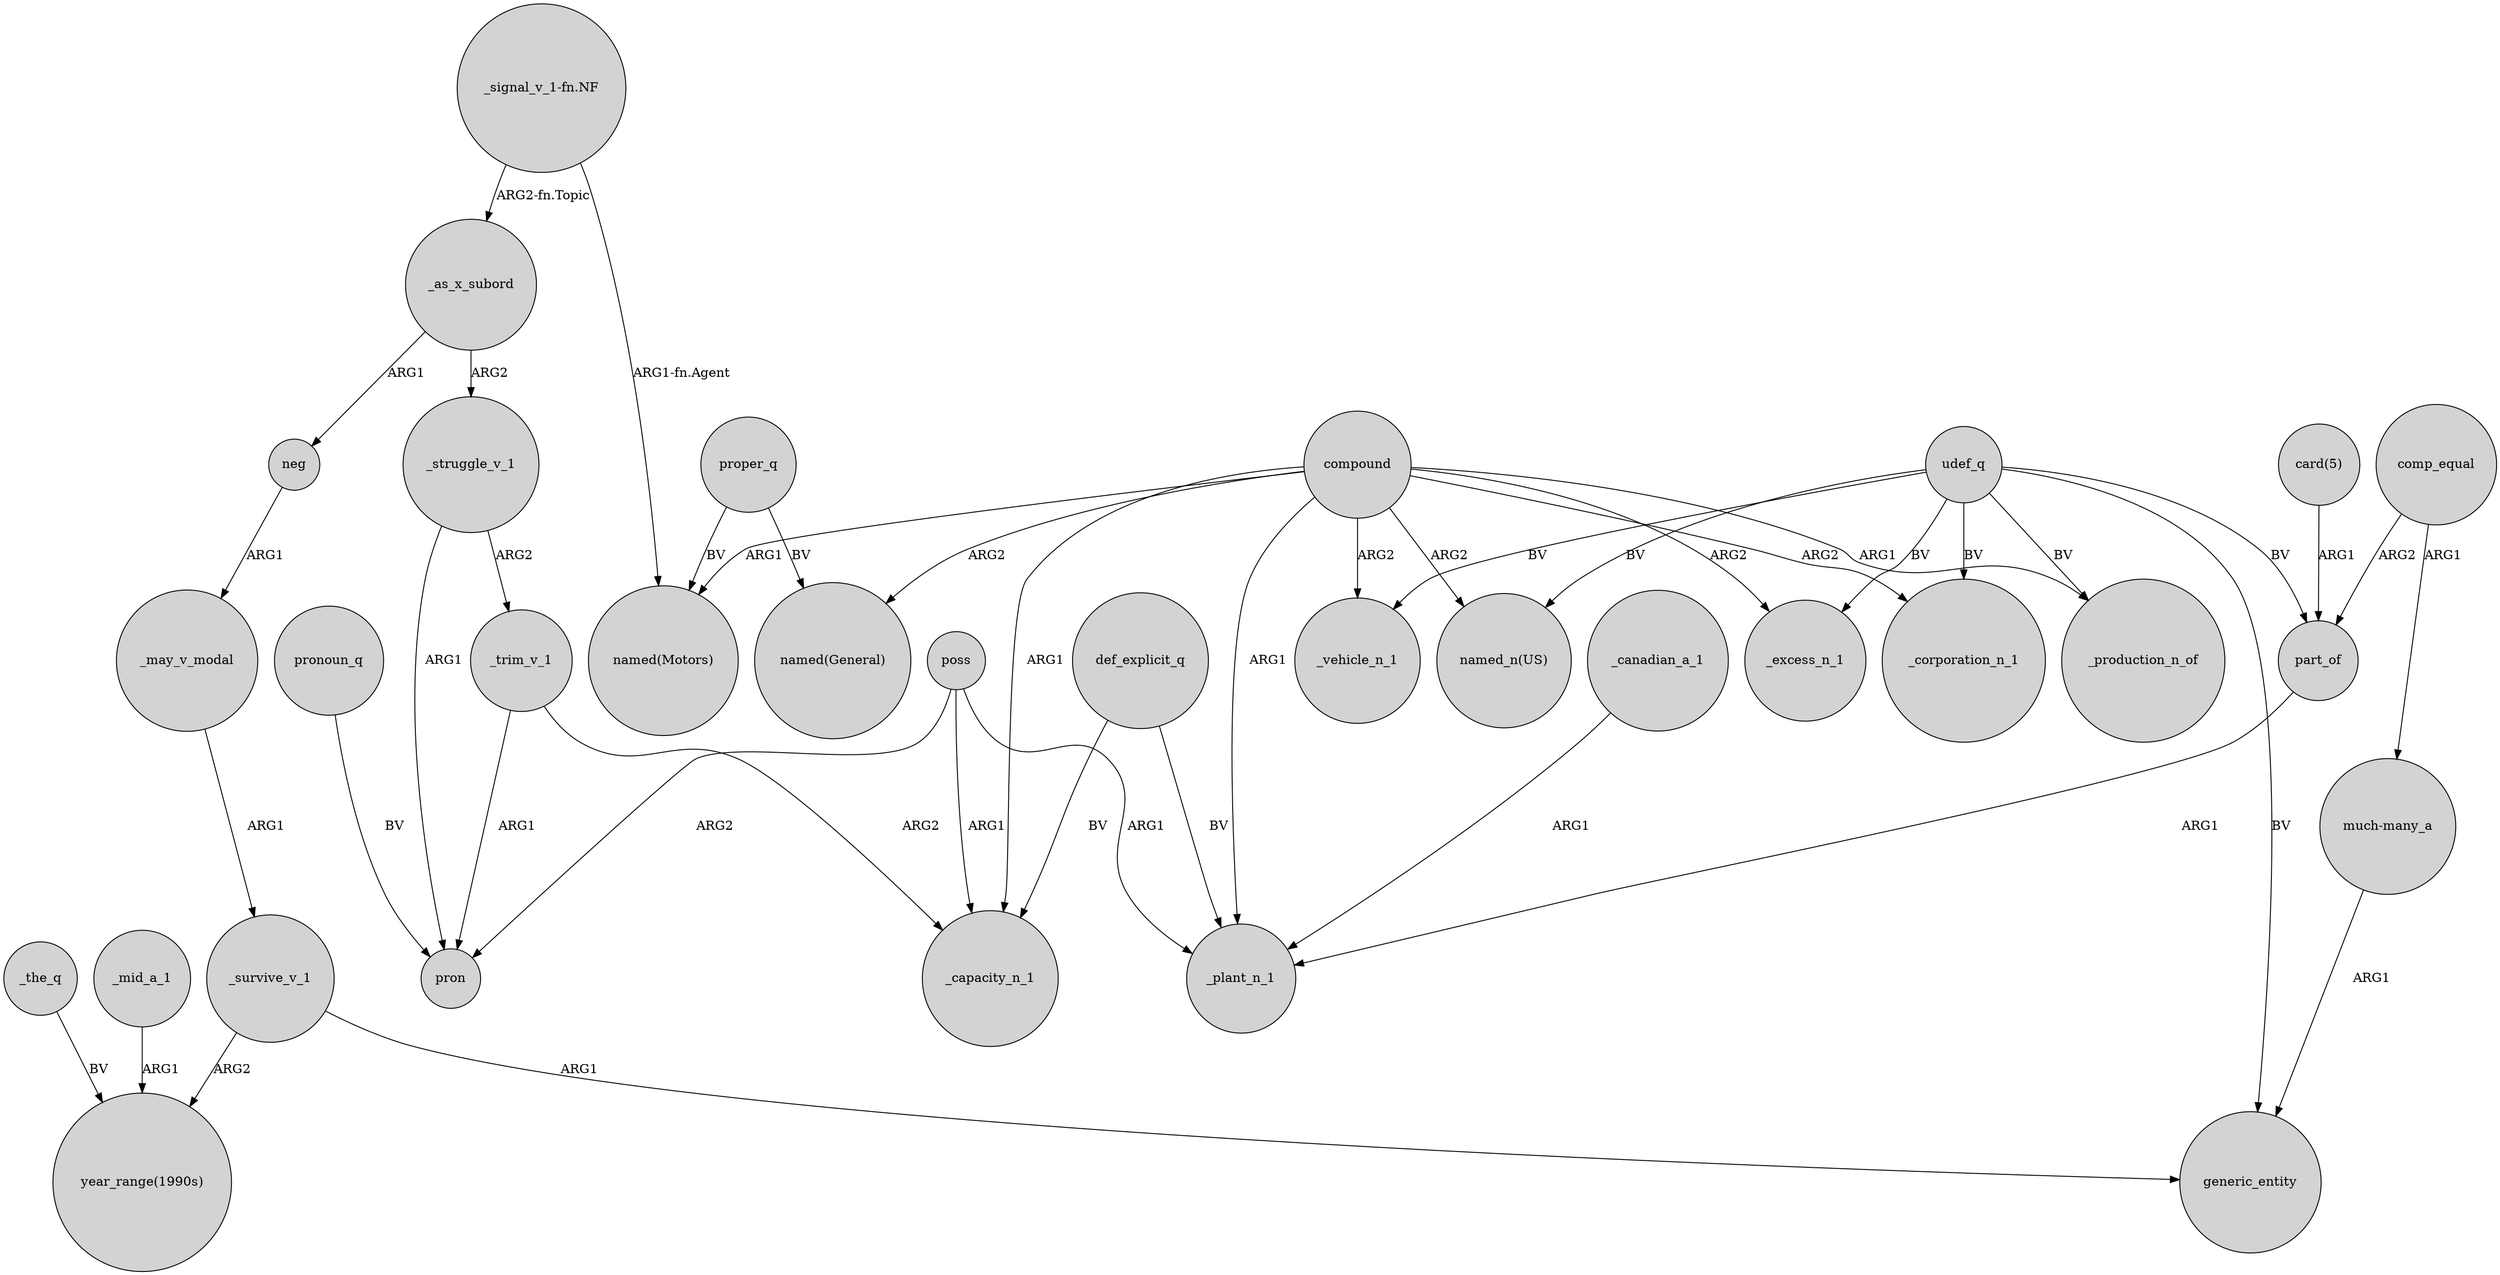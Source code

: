 digraph {
	node [shape=circle style=filled]
	_the_q -> "year_range(1990s)" [label=BV]
	compound -> _capacity_n_1 [label=ARG1]
	poss -> _plant_n_1 [label=ARG1]
	_as_x_subord -> _struggle_v_1 [label=ARG2]
	_struggle_v_1 -> _trim_v_1 [label=ARG2]
	udef_q -> _excess_n_1 [label=BV]
	"_signal_v_1-fn.NF" -> _as_x_subord [label="ARG2-fn.Topic"]
	udef_q -> _production_n_of [label=BV]
	udef_q -> part_of [label=BV]
	def_explicit_q -> _plant_n_1 [label=BV]
	udef_q -> generic_entity [label=BV]
	udef_q -> "named_n(US)" [label=BV]
	poss -> pron [label=ARG2]
	compound -> _production_n_of [label=ARG1]
	"_signal_v_1-fn.NF" -> "named(Motors)" [label="ARG1-fn.Agent"]
	proper_q -> "named(Motors)" [label=BV]
	"much-many_a" -> generic_entity [label=ARG1]
	_may_v_modal -> _survive_v_1 [label=ARG1]
	proper_q -> "named(General)" [label=BV]
	neg -> _may_v_modal [label=ARG1]
	compound -> _corporation_n_1 [label=ARG2]
	comp_equal -> "much-many_a" [label=ARG1]
	_survive_v_1 -> "year_range(1990s)" [label=ARG2]
	_as_x_subord -> neg [label=ARG1]
	_mid_a_1 -> "year_range(1990s)" [label=ARG1]
	compound -> _excess_n_1 [label=ARG2]
	compound -> "named(General)" [label=ARG2]
	compound -> _plant_n_1 [label=ARG1]
	compound -> "named_n(US)" [label=ARG2]
	udef_q -> _vehicle_n_1 [label=BV]
	part_of -> _plant_n_1 [label=ARG1]
	_canadian_a_1 -> _plant_n_1 [label=ARG1]
	compound -> _vehicle_n_1 [label=ARG2]
	_survive_v_1 -> generic_entity [label=ARG1]
	pronoun_q -> pron [label=BV]
	udef_q -> _corporation_n_1 [label=BV]
	"card(5)" -> part_of [label=ARG1]
	def_explicit_q -> _capacity_n_1 [label=BV]
	_trim_v_1 -> pron [label=ARG1]
	comp_equal -> part_of [label=ARG2]
	poss -> _capacity_n_1 [label=ARG1]
	_struggle_v_1 -> pron [label=ARG1]
	compound -> "named(Motors)" [label=ARG1]
	_trim_v_1 -> _capacity_n_1 [label=ARG2]
}
